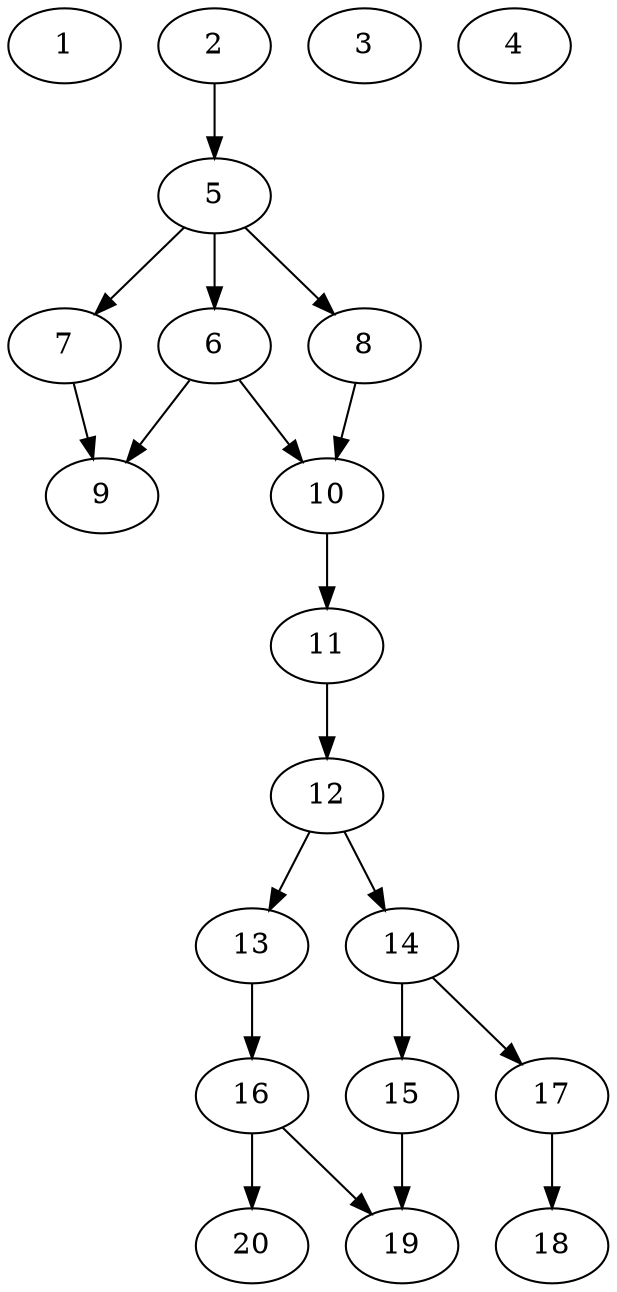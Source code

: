 // DAG automatically generated by daggen at Sat Jul 27 15:34:46 2019
// ./daggen --dot -n 20 --ccr 0.4 --fat 0.4 --regular 0.5 --density 0.4 --mindata 5242880 --maxdata 52428800 
digraph G {
  1 [size="57582080", alpha="0.12", expect_size="23032832"] 
  2 [size="100689920", alpha="0.05", expect_size="40275968"] 
  2 -> 5 [size ="40275968"]
  3 [size="65607680", alpha="0.06", expect_size="26243072"] 
  4 [size="74109440", alpha="0.11", expect_size="29643776"] 
  5 [size="86392320", alpha="0.07", expect_size="34556928"] 
  5 -> 6 [size ="34556928"]
  5 -> 7 [size ="34556928"]
  5 -> 8 [size ="34556928"]
  6 [size="103055360", alpha="0.10", expect_size="41222144"] 
  6 -> 9 [size ="41222144"]
  6 -> 10 [size ="41222144"]
  7 [size="85329920", alpha="0.07", expect_size="34131968"] 
  7 -> 9 [size ="34131968"]
  8 [size="79564800", alpha="0.07", expect_size="31825920"] 
  8 -> 10 [size ="31825920"]
  9 [size="49200640", alpha="0.10", expect_size="19680256"] 
  10 [size="50073600", alpha="0.05", expect_size="20029440"] 
  10 -> 11 [size ="20029440"]
  11 [size="23841280", alpha="0.08", expect_size="9536512"] 
  11 -> 12 [size ="9536512"]
  12 [size="94863360", alpha="0.12", expect_size="37945344"] 
  12 -> 13 [size ="37945344"]
  12 -> 14 [size ="37945344"]
  13 [size="123555840", alpha="0.13", expect_size="49422336"] 
  13 -> 16 [size ="49422336"]
  14 [size="39408640", alpha="0.04", expect_size="15763456"] 
  14 -> 15 [size ="15763456"]
  14 -> 17 [size ="15763456"]
  15 [size="104796160", alpha="0.17", expect_size="41918464"] 
  15 -> 19 [size ="41918464"]
  16 [size="27417600", alpha="0.16", expect_size="10967040"] 
  16 -> 19 [size ="10967040"]
  16 -> 20 [size ="10967040"]
  17 [size="84285440", alpha="0.10", expect_size="33714176"] 
  17 -> 18 [size ="33714176"]
  18 [size="124052480", alpha="0.02", expect_size="49620992"] 
  19 [size="48565760", alpha="0.20", expect_size="19426304"] 
  20 [size="106306560", alpha="0.03", expect_size="42522624"] 
}
